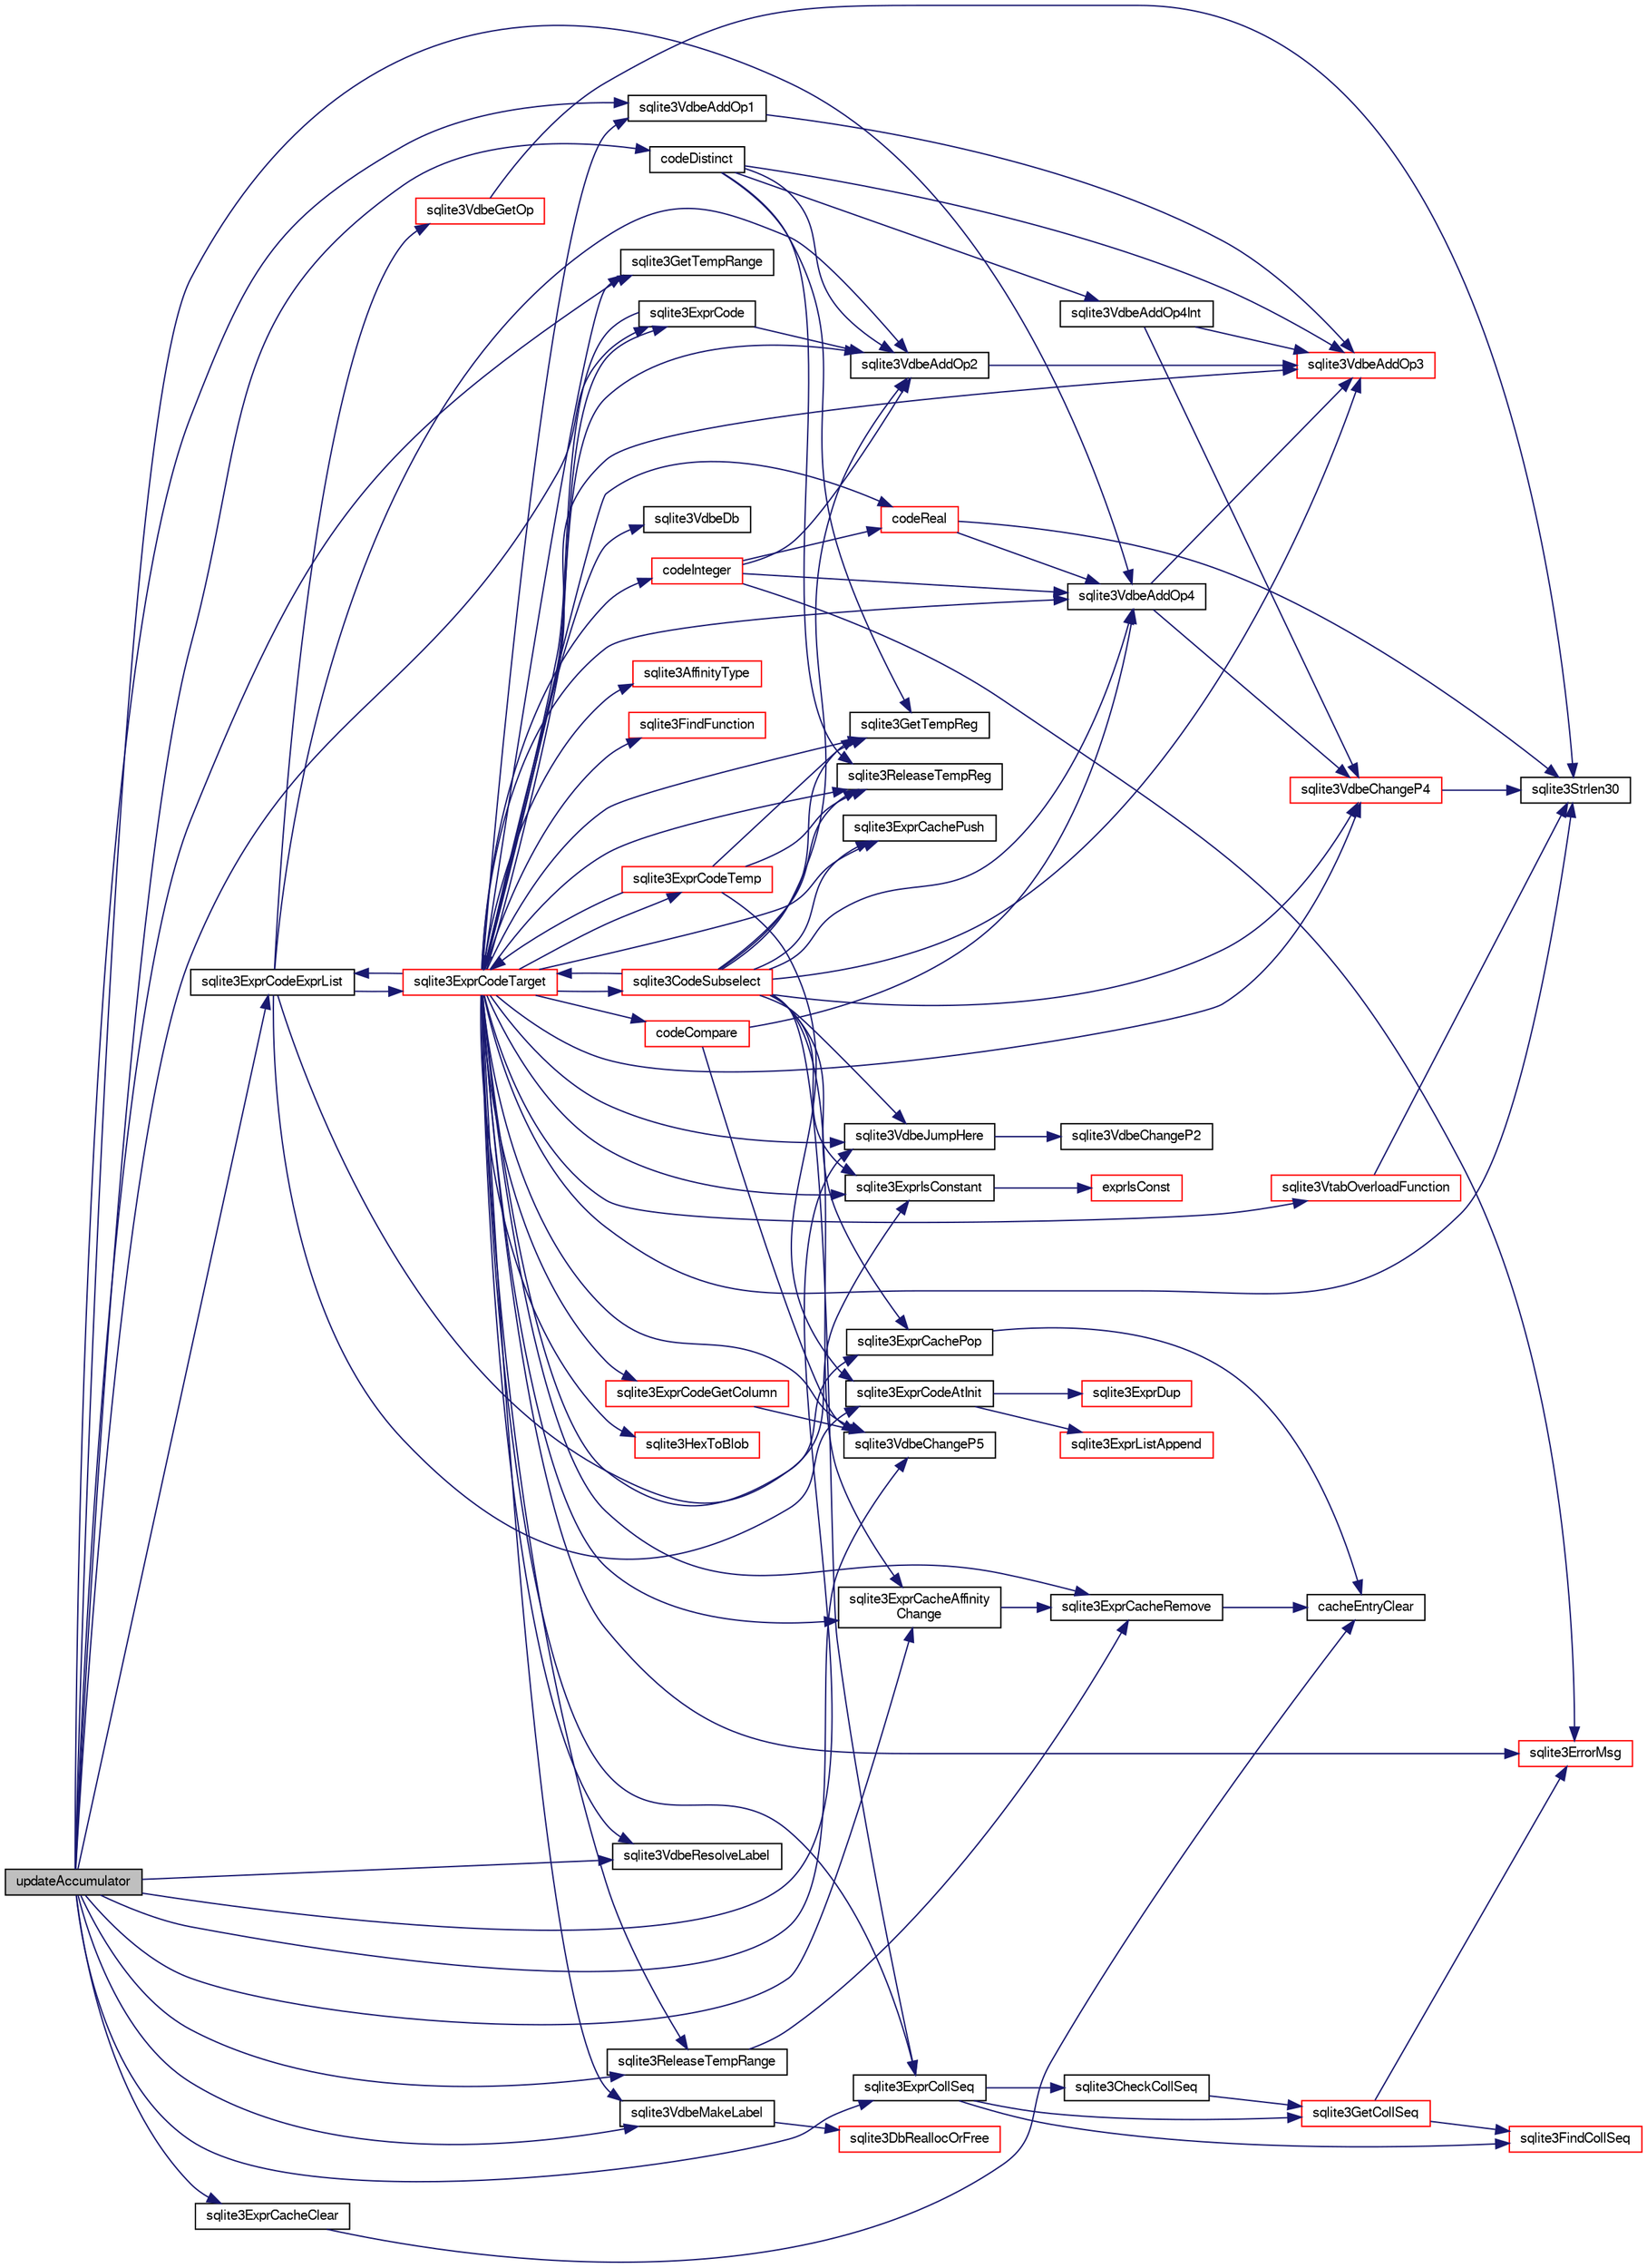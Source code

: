 digraph "updateAccumulator"
{
  edge [fontname="FreeSans",fontsize="10",labelfontname="FreeSans",labelfontsize="10"];
  node [fontname="FreeSans",fontsize="10",shape=record];
  rankdir="LR";
  Node851629 [label="updateAccumulator",height=0.2,width=0.4,color="black", fillcolor="grey75", style="filled", fontcolor="black"];
  Node851629 -> Node851630 [color="midnightblue",fontsize="10",style="solid",fontname="FreeSans"];
  Node851630 [label="sqlite3GetTempRange",height=0.2,width=0.4,color="black", fillcolor="white", style="filled",URL="$sqlite3_8c.html#a75c8f9ab8d6f3d1dfe6fe777928fba61"];
  Node851629 -> Node851631 [color="midnightblue",fontsize="10",style="solid",fontname="FreeSans"];
  Node851631 [label="sqlite3ExprCodeExprList",height=0.2,width=0.4,color="black", fillcolor="white", style="filled",URL="$sqlite3_8c.html#a05b2b3dc3de7565de24eb3a2ff4e9566"];
  Node851631 -> Node851632 [color="midnightblue",fontsize="10",style="solid",fontname="FreeSans"];
  Node851632 [label="sqlite3ExprIsConstant",height=0.2,width=0.4,color="black", fillcolor="white", style="filled",URL="$sqlite3_8c.html#a5612940e28d7d8f6994f756d0b8d9e3a"];
  Node851632 -> Node851633 [color="midnightblue",fontsize="10",style="solid",fontname="FreeSans"];
  Node851633 [label="exprIsConst",height=0.2,width=0.4,color="red", fillcolor="white", style="filled",URL="$sqlite3_8c.html#a5b93dd8800ece14ec33f44a1ba2cf4d4"];
  Node851631 -> Node851641 [color="midnightblue",fontsize="10",style="solid",fontname="FreeSans"];
  Node851641 [label="sqlite3ExprCodeAtInit",height=0.2,width=0.4,color="black", fillcolor="white", style="filled",URL="$sqlite3_8c.html#ac95e17399015e079099a882989e125c1"];
  Node851641 -> Node851642 [color="midnightblue",fontsize="10",style="solid",fontname="FreeSans"];
  Node851642 [label="sqlite3ExprDup",height=0.2,width=0.4,color="red", fillcolor="white", style="filled",URL="$sqlite3_8c.html#a509095508224c9f99698d86205234209"];
  Node851641 -> Node851673 [color="midnightblue",fontsize="10",style="solid",fontname="FreeSans"];
  Node851673 [label="sqlite3ExprListAppend",height=0.2,width=0.4,color="red", fillcolor="white", style="filled",URL="$sqlite3_8c.html#a2c227f0b97e0e31b120c702fae2b7409"];
  Node851631 -> Node852608 [color="midnightblue",fontsize="10",style="solid",fontname="FreeSans"];
  Node852608 [label="sqlite3ExprCodeTarget",height=0.2,width=0.4,color="red", fillcolor="white", style="filled",URL="$sqlite3_8c.html#a4f308397a0a3ed299ed31aaa1ae2a293"];
  Node852608 -> Node852609 [color="midnightblue",fontsize="10",style="solid",fontname="FreeSans"];
  Node852609 [label="sqlite3VdbeAddOp3",height=0.2,width=0.4,color="red", fillcolor="white", style="filled",URL="$sqlite3_8c.html#a29b4560b019211a73e1478cec7468345"];
  Node852608 -> Node852611 [color="midnightblue",fontsize="10",style="solid",fontname="FreeSans"];
  Node852611 [label="sqlite3ExprCodeGetColumn",height=0.2,width=0.4,color="red", fillcolor="white", style="filled",URL="$sqlite3_8c.html#a053723da492b5bb45cb8df75c733155d"];
  Node852611 -> Node852635 [color="midnightblue",fontsize="10",style="solid",fontname="FreeSans"];
  Node852635 [label="sqlite3VdbeChangeP5",height=0.2,width=0.4,color="black", fillcolor="white", style="filled",URL="$sqlite3_8c.html#a4dde2e4087eda945511b05d667050740"];
  Node852608 -> Node852637 [color="midnightblue",fontsize="10",style="solid",fontname="FreeSans"];
  Node852637 [label="codeInteger",height=0.2,width=0.4,color="red", fillcolor="white", style="filled",URL="$sqlite3_8c.html#aed36006f29dec5c2f70f13c970ce6961"];
  Node852637 -> Node852614 [color="midnightblue",fontsize="10",style="solid",fontname="FreeSans"];
  Node852614 [label="sqlite3VdbeAddOp2",height=0.2,width=0.4,color="black", fillcolor="white", style="filled",URL="$sqlite3_8c.html#ae87204d7b069da19e4db0404c6deaae5"];
  Node852614 -> Node852609 [color="midnightblue",fontsize="10",style="solid",fontname="FreeSans"];
  Node852637 -> Node852640 [color="midnightblue",fontsize="10",style="solid",fontname="FreeSans"];
  Node852640 [label="sqlite3VdbeAddOp4",height=0.2,width=0.4,color="black", fillcolor="white", style="filled",URL="$sqlite3_8c.html#a739d7a47b1c11779283b7797ea7e1d4d"];
  Node852640 -> Node852609 [color="midnightblue",fontsize="10",style="solid",fontname="FreeSans"];
  Node852640 -> Node852633 [color="midnightblue",fontsize="10",style="solid",fontname="FreeSans"];
  Node852633 [label="sqlite3VdbeChangeP4",height=0.2,width=0.4,color="red", fillcolor="white", style="filled",URL="$sqlite3_8c.html#add0d891a062d044a0c7e6fc072702830"];
  Node852633 -> Node851659 [color="midnightblue",fontsize="10",style="solid",fontname="FreeSans"];
  Node851659 [label="sqlite3Strlen30",height=0.2,width=0.4,color="black", fillcolor="white", style="filled",URL="$sqlite3_8c.html#a3dcd80ba41f1a308193dee74857b62a7"];
  Node852637 -> Node851979 [color="midnightblue",fontsize="10",style="solid",fontname="FreeSans"];
  Node851979 [label="sqlite3ErrorMsg",height=0.2,width=0.4,color="red", fillcolor="white", style="filled",URL="$sqlite3_8c.html#aee2798e173651adae0f9c85469f3457d"];
  Node852637 -> Node852641 [color="midnightblue",fontsize="10",style="solid",fontname="FreeSans"];
  Node852641 [label="codeReal",height=0.2,width=0.4,color="red", fillcolor="white", style="filled",URL="$sqlite3_8c.html#a1f691989c09f7dfea94ec2b60c6b70bd"];
  Node852641 -> Node851659 [color="midnightblue",fontsize="10",style="solid",fontname="FreeSans"];
  Node852641 -> Node852640 [color="midnightblue",fontsize="10",style="solid",fontname="FreeSans"];
  Node852608 -> Node852641 [color="midnightblue",fontsize="10",style="solid",fontname="FreeSans"];
  Node852608 -> Node852640 [color="midnightblue",fontsize="10",style="solid",fontname="FreeSans"];
  Node852608 -> Node852614 [color="midnightblue",fontsize="10",style="solid",fontname="FreeSans"];
  Node852608 -> Node851659 [color="midnightblue",fontsize="10",style="solid",fontname="FreeSans"];
  Node852608 -> Node852630 [color="midnightblue",fontsize="10",style="solid",fontname="FreeSans"];
  Node852630 [label="sqlite3HexToBlob",height=0.2,width=0.4,color="red", fillcolor="white", style="filled",URL="$sqlite3_8c.html#a6ef78c15c318f47aedcab51f590de78d"];
  Node852608 -> Node852596 [color="midnightblue",fontsize="10",style="solid",fontname="FreeSans"];
  Node852596 [label="sqlite3VdbeDb",height=0.2,width=0.4,color="black", fillcolor="white", style="filled",URL="$sqlite3_8c.html#a6cb1b36e2823fc3eff25dc162f71f28b"];
  Node852608 -> Node852633 [color="midnightblue",fontsize="10",style="solid",fontname="FreeSans"];
  Node852608 -> Node852619 [color="midnightblue",fontsize="10",style="solid",fontname="FreeSans"];
  Node852619 [label="sqlite3AffinityType",height=0.2,width=0.4,color="red", fillcolor="white", style="filled",URL="$sqlite3_8c.html#ad3b6641027549ec6634f6239256676bd"];
  Node852608 -> Node852642 [color="midnightblue",fontsize="10",style="solid",fontname="FreeSans"];
  Node852642 [label="sqlite3ExprCacheAffinity\lChange",height=0.2,width=0.4,color="black", fillcolor="white", style="filled",URL="$sqlite3_8c.html#ae2ddbefd00ac32ed8a46309e7dc19a2e"];
  Node852642 -> Node852643 [color="midnightblue",fontsize="10",style="solid",fontname="FreeSans"];
  Node852643 [label="sqlite3ExprCacheRemove",height=0.2,width=0.4,color="black", fillcolor="white", style="filled",URL="$sqlite3_8c.html#a8b53d9568d9b40b6fc39428b3a19bc5d"];
  Node852643 -> Node852644 [color="midnightblue",fontsize="10",style="solid",fontname="FreeSans"];
  Node852644 [label="cacheEntryClear",height=0.2,width=0.4,color="black", fillcolor="white", style="filled",URL="$sqlite3_8c.html#a695836faaedd1f2926d828f459bce76e"];
  Node852608 -> Node852645 [color="midnightblue",fontsize="10",style="solid",fontname="FreeSans"];
  Node852645 [label="sqlite3ExprCodeTemp",height=0.2,width=0.4,color="red", fillcolor="white", style="filled",URL="$sqlite3_8c.html#a3bc5c1ccb3c5851847e2aeb4a84ae1fc"];
  Node852645 -> Node851641 [color="midnightblue",fontsize="10",style="solid",fontname="FreeSans"];
  Node852645 -> Node852649 [color="midnightblue",fontsize="10",style="solid",fontname="FreeSans"];
  Node852649 [label="sqlite3GetTempReg",height=0.2,width=0.4,color="black", fillcolor="white", style="filled",URL="$sqlite3_8c.html#ab58586b4abaefcc5df42af9d1e84d8fb"];
  Node852645 -> Node852608 [color="midnightblue",fontsize="10",style="solid",fontname="FreeSans"];
  Node852645 -> Node852650 [color="midnightblue",fontsize="10",style="solid",fontname="FreeSans"];
  Node852650 [label="sqlite3ReleaseTempReg",height=0.2,width=0.4,color="black", fillcolor="white", style="filled",URL="$sqlite3_8c.html#a48d55dce63ac590c3b0fc464abb67ad7"];
  Node852608 -> Node852651 [color="midnightblue",fontsize="10",style="solid",fontname="FreeSans"];
  Node852651 [label="codeCompare",height=0.2,width=0.4,color="red", fillcolor="white", style="filled",URL="$sqlite3_8c.html#a8cca26a71db22ffabf292736aefd31a9"];
  Node852651 -> Node852640 [color="midnightblue",fontsize="10",style="solid",fontname="FreeSans"];
  Node852651 -> Node852635 [color="midnightblue",fontsize="10",style="solid",fontname="FreeSans"];
  Node852608 -> Node852634 [color="midnightblue",fontsize="10",style="solid",fontname="FreeSans"];
  Node852634 [label="sqlite3VdbeAddOp1",height=0.2,width=0.4,color="black", fillcolor="white", style="filled",URL="$sqlite3_8c.html#a6207112b1851d7e7d76e887ef6d72d5a"];
  Node852634 -> Node852609 [color="midnightblue",fontsize="10",style="solid",fontname="FreeSans"];
  Node852608 -> Node852658 [color="midnightblue",fontsize="10",style="solid",fontname="FreeSans"];
  Node852658 [label="sqlite3VdbeJumpHere",height=0.2,width=0.4,color="black", fillcolor="white", style="filled",URL="$sqlite3_8c.html#a95562175c9105ba0abe1d4dc6f8a39d4"];
  Node852658 -> Node852659 [color="midnightblue",fontsize="10",style="solid",fontname="FreeSans"];
  Node852659 [label="sqlite3VdbeChangeP2",height=0.2,width=0.4,color="black", fillcolor="white", style="filled",URL="$sqlite3_8c.html#aaf43838cdd2fd0e5e834e2ef214ab26c"];
  Node852608 -> Node851979 [color="midnightblue",fontsize="10",style="solid",fontname="FreeSans"];
  Node852608 -> Node852660 [color="midnightblue",fontsize="10",style="solid",fontname="FreeSans"];
  Node852660 [label="sqlite3FindFunction",height=0.2,width=0.4,color="red", fillcolor="white", style="filled",URL="$sqlite3_8c.html#a5138472d62a50ed750b51d3b3f19d954"];
  Node852608 -> Node852662 [color="midnightblue",fontsize="10",style="solid",fontname="FreeSans"];
  Node852662 [label="sqlite3VdbeMakeLabel",height=0.2,width=0.4,color="black", fillcolor="white", style="filled",URL="$sqlite3_8c.html#acf57ce8fb6f3c634375c019f5ebe66f6"];
  Node852662 -> Node851728 [color="midnightblue",fontsize="10",style="solid",fontname="FreeSans"];
  Node851728 [label="sqlite3DbReallocOrFree",height=0.2,width=0.4,color="red", fillcolor="white", style="filled",URL="$sqlite3_8c.html#a532a9fd62eeb46b61885a0fff075231c"];
  Node852608 -> Node852663 [color="midnightblue",fontsize="10",style="solid",fontname="FreeSans"];
  Node852663 [label="sqlite3ExprCode",height=0.2,width=0.4,color="black", fillcolor="white", style="filled",URL="$sqlite3_8c.html#a75f270fb0b111b86924cca4ea507b417"];
  Node852663 -> Node852614 [color="midnightblue",fontsize="10",style="solid",fontname="FreeSans"];
  Node852663 -> Node852608 [color="midnightblue",fontsize="10",style="solid",fontname="FreeSans"];
  Node852608 -> Node852643 [color="midnightblue",fontsize="10",style="solid",fontname="FreeSans"];
  Node852608 -> Node852664 [color="midnightblue",fontsize="10",style="solid",fontname="FreeSans"];
  Node852664 [label="sqlite3ExprCachePush",height=0.2,width=0.4,color="black", fillcolor="white", style="filled",URL="$sqlite3_8c.html#a90233ce12875e170a87746ef3fa1d691"];
  Node852608 -> Node852665 [color="midnightblue",fontsize="10",style="solid",fontname="FreeSans"];
  Node852665 [label="sqlite3ExprCachePop",height=0.2,width=0.4,color="black", fillcolor="white", style="filled",URL="$sqlite3_8c.html#afc801698332f063ac2e24fa5856939c6"];
  Node852665 -> Node852644 [color="midnightblue",fontsize="10",style="solid",fontname="FreeSans"];
  Node852608 -> Node852666 [color="midnightblue",fontsize="10",style="solid",fontname="FreeSans"];
  Node852666 [label="sqlite3VdbeResolveLabel",height=0.2,width=0.4,color="black", fillcolor="white", style="filled",URL="$sqlite3_8c.html#a0a86f82356e392d9a84a008559c1aeeb"];
  Node852608 -> Node851632 [color="midnightblue",fontsize="10",style="solid",fontname="FreeSans"];
  Node852608 -> Node852653 [color="midnightblue",fontsize="10",style="solid",fontname="FreeSans"];
  Node852653 [label="sqlite3ExprCollSeq",height=0.2,width=0.4,color="black", fillcolor="white", style="filled",URL="$sqlite3_8c.html#af36e271ed5ce13d4f2d088a766529574"];
  Node852653 -> Node852626 [color="midnightblue",fontsize="10",style="solid",fontname="FreeSans"];
  Node852626 [label="sqlite3GetCollSeq",height=0.2,width=0.4,color="red", fillcolor="white", style="filled",URL="$sqlite3_8c.html#a4ed2e10e20f9616894d068c6c73c3134"];
  Node852626 -> Node852624 [color="midnightblue",fontsize="10",style="solid",fontname="FreeSans"];
  Node852624 [label="sqlite3FindCollSeq",height=0.2,width=0.4,color="red", fillcolor="white", style="filled",URL="$sqlite3_8c.html#ac4f91d39f24a6435de12698fdb16bc14"];
  Node852626 -> Node851979 [color="midnightblue",fontsize="10",style="solid",fontname="FreeSans"];
  Node852653 -> Node852624 [color="midnightblue",fontsize="10",style="solid",fontname="FreeSans"];
  Node852653 -> Node852654 [color="midnightblue",fontsize="10",style="solid",fontname="FreeSans"];
  Node852654 [label="sqlite3CheckCollSeq",height=0.2,width=0.4,color="black", fillcolor="white", style="filled",URL="$sqlite3_8c.html#aaf12fc8e392ea73879ac89207623d813"];
  Node852654 -> Node852626 [color="midnightblue",fontsize="10",style="solid",fontname="FreeSans"];
  Node852608 -> Node851630 [color="midnightblue",fontsize="10",style="solid",fontname="FreeSans"];
  Node852608 -> Node851631 [color="midnightblue",fontsize="10",style="solid",fontname="FreeSans"];
  Node852608 -> Node852667 [color="midnightblue",fontsize="10",style="solid",fontname="FreeSans"];
  Node852667 [label="sqlite3VtabOverloadFunction",height=0.2,width=0.4,color="red", fillcolor="white", style="filled",URL="$sqlite3_8c.html#a0098c859c26e3bf31c4e0ccc28a383e3"];
  Node852667 -> Node851659 [color="midnightblue",fontsize="10",style="solid",fontname="FreeSans"];
  Node852608 -> Node852635 [color="midnightblue",fontsize="10",style="solid",fontname="FreeSans"];
  Node852608 -> Node852668 [color="midnightblue",fontsize="10",style="solid",fontname="FreeSans"];
  Node852668 [label="sqlite3ReleaseTempRange",height=0.2,width=0.4,color="black", fillcolor="white", style="filled",URL="$sqlite3_8c.html#ac6e5c116ee77134890c274aeeef6196d"];
  Node852668 -> Node852643 [color="midnightblue",fontsize="10",style="solid",fontname="FreeSans"];
  Node852608 -> Node852669 [color="midnightblue",fontsize="10",style="solid",fontname="FreeSans"];
  Node852669 [label="sqlite3CodeSubselect",height=0.2,width=0.4,color="red", fillcolor="white", style="filled",URL="$sqlite3_8c.html#aa69b46d2204a1d1b110107a1be12ee0c"];
  Node852669 -> Node852664 [color="midnightblue",fontsize="10",style="solid",fontname="FreeSans"];
  Node852669 -> Node852640 [color="midnightblue",fontsize="10",style="solid",fontname="FreeSans"];
  Node852669 -> Node852614 [color="midnightblue",fontsize="10",style="solid",fontname="FreeSans"];
  Node852669 -> Node852653 [color="midnightblue",fontsize="10",style="solid",fontname="FreeSans"];
  Node852669 -> Node852649 [color="midnightblue",fontsize="10",style="solid",fontname="FreeSans"];
  Node852669 -> Node851632 [color="midnightblue",fontsize="10",style="solid",fontname="FreeSans"];
  Node852669 -> Node852609 [color="midnightblue",fontsize="10",style="solid",fontname="FreeSans"];
  Node852669 -> Node852608 [color="midnightblue",fontsize="10",style="solid",fontname="FreeSans"];
  Node852669 -> Node852642 [color="midnightblue",fontsize="10",style="solid",fontname="FreeSans"];
  Node852669 -> Node852650 [color="midnightblue",fontsize="10",style="solid",fontname="FreeSans"];
  Node852669 -> Node852633 [color="midnightblue",fontsize="10",style="solid",fontname="FreeSans"];
  Node852669 -> Node852658 [color="midnightblue",fontsize="10",style="solid",fontname="FreeSans"];
  Node852669 -> Node852665 [color="midnightblue",fontsize="10",style="solid",fontname="FreeSans"];
  Node852608 -> Node852649 [color="midnightblue",fontsize="10",style="solid",fontname="FreeSans"];
  Node852608 -> Node852650 [color="midnightblue",fontsize="10",style="solid",fontname="FreeSans"];
  Node851631 -> Node852773 [color="midnightblue",fontsize="10",style="solid",fontname="FreeSans"];
  Node852773 [label="sqlite3VdbeGetOp",height=0.2,width=0.4,color="red", fillcolor="white", style="filled",URL="$sqlite3_8c.html#a5ab7282d63d42e66c8d7cb7a9d0c6f74"];
  Node852773 -> Node851659 [color="midnightblue",fontsize="10",style="solid",fontname="FreeSans"];
  Node851631 -> Node852614 [color="midnightblue",fontsize="10",style="solid",fontname="FreeSans"];
  Node851629 -> Node852662 [color="midnightblue",fontsize="10",style="solid",fontname="FreeSans"];
  Node851629 -> Node852774 [color="midnightblue",fontsize="10",style="solid",fontname="FreeSans"];
  Node852774 [label="codeDistinct",height=0.2,width=0.4,color="black", fillcolor="white", style="filled",URL="$sqlite3_8c.html#a7a4cdd9ae98f5251ba7bae7b26984f21"];
  Node852774 -> Node852649 [color="midnightblue",fontsize="10",style="solid",fontname="FreeSans"];
  Node852774 -> Node852775 [color="midnightblue",fontsize="10",style="solid",fontname="FreeSans"];
  Node852775 [label="sqlite3VdbeAddOp4Int",height=0.2,width=0.4,color="black", fillcolor="white", style="filled",URL="$sqlite3_8c.html#afff63410071bb7015a6392d8a7704b43"];
  Node852775 -> Node852609 [color="midnightblue",fontsize="10",style="solid",fontname="FreeSans"];
  Node852775 -> Node852633 [color="midnightblue",fontsize="10",style="solid",fontname="FreeSans"];
  Node852774 -> Node852609 [color="midnightblue",fontsize="10",style="solid",fontname="FreeSans"];
  Node852774 -> Node852614 [color="midnightblue",fontsize="10",style="solid",fontname="FreeSans"];
  Node852774 -> Node852650 [color="midnightblue",fontsize="10",style="solid",fontname="FreeSans"];
  Node851629 -> Node852653 [color="midnightblue",fontsize="10",style="solid",fontname="FreeSans"];
  Node851629 -> Node852640 [color="midnightblue",fontsize="10",style="solid",fontname="FreeSans"];
  Node851629 -> Node852635 [color="midnightblue",fontsize="10",style="solid",fontname="FreeSans"];
  Node851629 -> Node852642 [color="midnightblue",fontsize="10",style="solid",fontname="FreeSans"];
  Node851629 -> Node852668 [color="midnightblue",fontsize="10",style="solid",fontname="FreeSans"];
  Node851629 -> Node852666 [color="midnightblue",fontsize="10",style="solid",fontname="FreeSans"];
  Node851629 -> Node852767 [color="midnightblue",fontsize="10",style="solid",fontname="FreeSans"];
  Node852767 [label="sqlite3ExprCacheClear",height=0.2,width=0.4,color="black", fillcolor="white", style="filled",URL="$sqlite3_8c.html#abd85a03e522c9727ef34b43c3144373f"];
  Node852767 -> Node852644 [color="midnightblue",fontsize="10",style="solid",fontname="FreeSans"];
  Node851629 -> Node852634 [color="midnightblue",fontsize="10",style="solid",fontname="FreeSans"];
  Node851629 -> Node852663 [color="midnightblue",fontsize="10",style="solid",fontname="FreeSans"];
  Node851629 -> Node852658 [color="midnightblue",fontsize="10",style="solid",fontname="FreeSans"];
}
